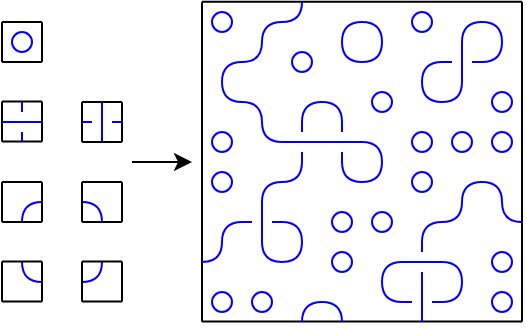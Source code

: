 <mxfile version="24.4.13" type="device">
  <diagram name="Page-1" id="PrH5mhFS8wrjBoCyh01Q">
    <mxGraphModel dx="393" dy="229" grid="1" gridSize="5" guides="1" tooltips="1" connect="1" arrows="1" fold="1" page="1" pageScale="1" pageWidth="850" pageHeight="1100" math="0" shadow="0">
      <root>
        <mxCell id="0" />
        <mxCell id="1" parent="0" />
        <mxCell id="I7vyF0tozr1cAi5WqUJ5-2" value="" style="endArrow=none;html=1;rounded=0;" edge="1" parent="1">
          <mxGeometry width="50" height="50" relative="1" as="geometry">
            <mxPoint x="320" y="330" as="sourcePoint" />
            <mxPoint x="340" y="330" as="targetPoint" />
          </mxGeometry>
        </mxCell>
        <mxCell id="I7vyF0tozr1cAi5WqUJ5-3" value="" style="endArrow=none;html=1;rounded=0;" edge="1" parent="1">
          <mxGeometry width="50" height="50" relative="1" as="geometry">
            <mxPoint x="320" y="350" as="sourcePoint" />
            <mxPoint x="340" y="350" as="targetPoint" />
          </mxGeometry>
        </mxCell>
        <mxCell id="I7vyF0tozr1cAi5WqUJ5-4" value="" style="endArrow=none;html=1;rounded=0;" edge="1" parent="1">
          <mxGeometry width="50" height="50" relative="1" as="geometry">
            <mxPoint x="320" y="330" as="sourcePoint" />
            <mxPoint x="320" y="350" as="targetPoint" />
          </mxGeometry>
        </mxCell>
        <mxCell id="I7vyF0tozr1cAi5WqUJ5-5" value="" style="endArrow=none;html=1;rounded=0;" edge="1" parent="1">
          <mxGeometry width="50" height="50" relative="1" as="geometry">
            <mxPoint x="340" y="330" as="sourcePoint" />
            <mxPoint x="340" y="350" as="targetPoint" />
          </mxGeometry>
        </mxCell>
        <mxCell id="I7vyF0tozr1cAi5WqUJ5-15" value="" style="endArrow=none;html=1;rounded=0;edgeStyle=orthogonalEdgeStyle;strokeColor=#0000FF;endFill=0;curved=1;" edge="1" parent="1">
          <mxGeometry width="50" height="50" relative="1" as="geometry">
            <mxPoint x="340" y="459.99" as="sourcePoint" />
            <mxPoint x="330" y="449.99" as="targetPoint" />
          </mxGeometry>
        </mxCell>
        <mxCell id="I7vyF0tozr1cAi5WqUJ5-17" value="" style="endArrow=none;html=1;rounded=0;edgeStyle=orthogonalEdgeStyle;strokeColor=#0000FF;endFill=0;curved=1;" edge="1" parent="1">
          <mxGeometry width="50" height="50" relative="1" as="geometry">
            <mxPoint x="340" y="420" as="sourcePoint" />
            <mxPoint x="330" y="430" as="targetPoint" />
          </mxGeometry>
        </mxCell>
        <mxCell id="I7vyF0tozr1cAi5WqUJ5-18" value="" style="endArrow=none;html=1;rounded=0;edgeStyle=orthogonalEdgeStyle;strokeColor=#0000FF;endFill=0;curved=1;" edge="1" parent="1">
          <mxGeometry width="50" height="50" relative="1" as="geometry">
            <mxPoint x="360" y="459.99" as="sourcePoint" />
            <mxPoint x="370" y="449.99" as="targetPoint" />
          </mxGeometry>
        </mxCell>
        <mxCell id="I7vyF0tozr1cAi5WqUJ5-19" value="" style="endArrow=none;html=1;rounded=0;edgeStyle=orthogonalEdgeStyle;strokeColor=#0000FF;endFill=0;curved=1;" edge="1" parent="1">
          <mxGeometry width="50" height="50" relative="1" as="geometry">
            <mxPoint x="360" y="420" as="sourcePoint" />
            <mxPoint x="370" y="430" as="targetPoint" />
          </mxGeometry>
        </mxCell>
        <mxCell id="I7vyF0tozr1cAi5WqUJ5-178" value="" style="endArrow=none;html=1;rounded=0;" edge="1" parent="1">
          <mxGeometry width="50" height="50" relative="1" as="geometry">
            <mxPoint x="420" y="319.87" as="sourcePoint" />
            <mxPoint x="580" y="319.87" as="targetPoint" />
          </mxGeometry>
        </mxCell>
        <mxCell id="I7vyF0tozr1cAi5WqUJ5-179" value="" style="endArrow=none;html=1;rounded=0;" edge="1" parent="1">
          <mxGeometry width="50" height="50" relative="1" as="geometry">
            <mxPoint x="420" y="319.87" as="sourcePoint" />
            <mxPoint x="420" y="479.87" as="targetPoint" />
          </mxGeometry>
        </mxCell>
        <mxCell id="I7vyF0tozr1cAi5WqUJ5-181" value="" style="endArrow=none;html=1;rounded=0;" edge="1" parent="1">
          <mxGeometry width="50" height="50" relative="1" as="geometry">
            <mxPoint x="580" y="319.87" as="sourcePoint" />
            <mxPoint x="580" y="479.87" as="targetPoint" />
          </mxGeometry>
        </mxCell>
        <mxCell id="I7vyF0tozr1cAi5WqUJ5-182" value="" style="endArrow=none;html=1;rounded=0;" edge="1" parent="1">
          <mxGeometry width="50" height="50" relative="1" as="geometry">
            <mxPoint x="420" y="479.73" as="sourcePoint" />
            <mxPoint x="580" y="479.73" as="targetPoint" />
          </mxGeometry>
        </mxCell>
        <mxCell id="I7vyF0tozr1cAi5WqUJ5-278" value="" style="endArrow=classic;html=1;rounded=0;" edge="1" parent="1">
          <mxGeometry width="50" height="50" relative="1" as="geometry">
            <mxPoint x="385" y="400" as="sourcePoint" />
            <mxPoint x="415" y="400" as="targetPoint" />
          </mxGeometry>
        </mxCell>
        <mxCell id="I7vyF0tozr1cAi5WqUJ5-279" value="" style="endArrow=none;html=1;rounded=0;" edge="1" parent="1">
          <mxGeometry width="50" height="50" relative="1" as="geometry">
            <mxPoint x="320" y="369.73" as="sourcePoint" />
            <mxPoint x="340" y="369.73" as="targetPoint" />
          </mxGeometry>
        </mxCell>
        <mxCell id="I7vyF0tozr1cAi5WqUJ5-280" value="" style="endArrow=none;html=1;rounded=0;" edge="1" parent="1">
          <mxGeometry width="50" height="50" relative="1" as="geometry">
            <mxPoint x="320" y="389.73" as="sourcePoint" />
            <mxPoint x="340" y="389.73" as="targetPoint" />
          </mxGeometry>
        </mxCell>
        <mxCell id="I7vyF0tozr1cAi5WqUJ5-281" value="" style="endArrow=none;html=1;rounded=0;" edge="1" parent="1">
          <mxGeometry width="50" height="50" relative="1" as="geometry">
            <mxPoint x="320" y="369.73" as="sourcePoint" />
            <mxPoint x="320" y="389.73" as="targetPoint" />
          </mxGeometry>
        </mxCell>
        <mxCell id="I7vyF0tozr1cAi5WqUJ5-282" value="" style="endArrow=none;html=1;rounded=0;" edge="1" parent="1">
          <mxGeometry width="50" height="50" relative="1" as="geometry">
            <mxPoint x="340" y="369.73" as="sourcePoint" />
            <mxPoint x="340" y="389.73" as="targetPoint" />
          </mxGeometry>
        </mxCell>
        <mxCell id="I7vyF0tozr1cAi5WqUJ5-283" value="" style="endArrow=none;html=1;rounded=0;" edge="1" parent="1">
          <mxGeometry width="50" height="50" relative="1" as="geometry">
            <mxPoint x="360" y="370" as="sourcePoint" />
            <mxPoint x="380" y="370" as="targetPoint" />
          </mxGeometry>
        </mxCell>
        <mxCell id="I7vyF0tozr1cAi5WqUJ5-284" value="" style="endArrow=none;html=1;rounded=0;" edge="1" parent="1">
          <mxGeometry width="50" height="50" relative="1" as="geometry">
            <mxPoint x="360" y="390" as="sourcePoint" />
            <mxPoint x="380" y="390" as="targetPoint" />
          </mxGeometry>
        </mxCell>
        <mxCell id="I7vyF0tozr1cAi5WqUJ5-285" value="" style="endArrow=none;html=1;rounded=0;" edge="1" parent="1">
          <mxGeometry width="50" height="50" relative="1" as="geometry">
            <mxPoint x="360" y="370" as="sourcePoint" />
            <mxPoint x="360" y="390" as="targetPoint" />
          </mxGeometry>
        </mxCell>
        <mxCell id="I7vyF0tozr1cAi5WqUJ5-286" value="" style="endArrow=none;html=1;rounded=0;" edge="1" parent="1">
          <mxGeometry width="50" height="50" relative="1" as="geometry">
            <mxPoint x="380" y="370" as="sourcePoint" />
            <mxPoint x="380" y="390" as="targetPoint" />
          </mxGeometry>
        </mxCell>
        <mxCell id="I7vyF0tozr1cAi5WqUJ5-287" value="" style="endArrow=none;html=1;rounded=0;" edge="1" parent="1">
          <mxGeometry width="50" height="50" relative="1" as="geometry">
            <mxPoint x="320" y="410" as="sourcePoint" />
            <mxPoint x="340" y="410" as="targetPoint" />
          </mxGeometry>
        </mxCell>
        <mxCell id="I7vyF0tozr1cAi5WqUJ5-288" value="" style="endArrow=none;html=1;rounded=0;" edge="1" parent="1">
          <mxGeometry width="50" height="50" relative="1" as="geometry">
            <mxPoint x="320" y="430" as="sourcePoint" />
            <mxPoint x="340" y="430" as="targetPoint" />
          </mxGeometry>
        </mxCell>
        <mxCell id="I7vyF0tozr1cAi5WqUJ5-289" value="" style="endArrow=none;html=1;rounded=0;" edge="1" parent="1">
          <mxGeometry width="50" height="50" relative="1" as="geometry">
            <mxPoint x="320" y="410" as="sourcePoint" />
            <mxPoint x="320" y="430" as="targetPoint" />
          </mxGeometry>
        </mxCell>
        <mxCell id="I7vyF0tozr1cAi5WqUJ5-290" value="" style="endArrow=none;html=1;rounded=0;" edge="1" parent="1">
          <mxGeometry width="50" height="50" relative="1" as="geometry">
            <mxPoint x="340" y="410" as="sourcePoint" />
            <mxPoint x="340" y="430" as="targetPoint" />
          </mxGeometry>
        </mxCell>
        <mxCell id="I7vyF0tozr1cAi5WqUJ5-291" value="" style="endArrow=none;html=1;rounded=0;" edge="1" parent="1">
          <mxGeometry width="50" height="50" relative="1" as="geometry">
            <mxPoint x="360" y="410" as="sourcePoint" />
            <mxPoint x="380" y="410" as="targetPoint" />
          </mxGeometry>
        </mxCell>
        <mxCell id="I7vyF0tozr1cAi5WqUJ5-292" value="" style="endArrow=none;html=1;rounded=0;" edge="1" parent="1">
          <mxGeometry width="50" height="50" relative="1" as="geometry">
            <mxPoint x="360" y="430" as="sourcePoint" />
            <mxPoint x="380" y="430" as="targetPoint" />
          </mxGeometry>
        </mxCell>
        <mxCell id="I7vyF0tozr1cAi5WqUJ5-293" value="" style="endArrow=none;html=1;rounded=0;" edge="1" parent="1">
          <mxGeometry width="50" height="50" relative="1" as="geometry">
            <mxPoint x="360" y="410" as="sourcePoint" />
            <mxPoint x="360" y="430" as="targetPoint" />
          </mxGeometry>
        </mxCell>
        <mxCell id="I7vyF0tozr1cAi5WqUJ5-294" value="" style="endArrow=none;html=1;rounded=0;" edge="1" parent="1">
          <mxGeometry width="50" height="50" relative="1" as="geometry">
            <mxPoint x="380" y="410" as="sourcePoint" />
            <mxPoint x="380" y="430" as="targetPoint" />
          </mxGeometry>
        </mxCell>
        <mxCell id="I7vyF0tozr1cAi5WqUJ5-295" value="" style="endArrow=none;html=1;rounded=0;" edge="1" parent="1">
          <mxGeometry width="50" height="50" relative="1" as="geometry">
            <mxPoint x="320" y="449.73" as="sourcePoint" />
            <mxPoint x="340" y="449.73" as="targetPoint" />
          </mxGeometry>
        </mxCell>
        <mxCell id="I7vyF0tozr1cAi5WqUJ5-296" value="" style="endArrow=none;html=1;rounded=0;" edge="1" parent="1">
          <mxGeometry width="50" height="50" relative="1" as="geometry">
            <mxPoint x="320" y="469.73" as="sourcePoint" />
            <mxPoint x="340" y="469.73" as="targetPoint" />
          </mxGeometry>
        </mxCell>
        <mxCell id="I7vyF0tozr1cAi5WqUJ5-297" value="" style="endArrow=none;html=1;rounded=0;" edge="1" parent="1">
          <mxGeometry width="50" height="50" relative="1" as="geometry">
            <mxPoint x="320" y="449.73" as="sourcePoint" />
            <mxPoint x="320" y="469.73" as="targetPoint" />
          </mxGeometry>
        </mxCell>
        <mxCell id="I7vyF0tozr1cAi5WqUJ5-298" value="" style="endArrow=none;html=1;rounded=0;" edge="1" parent="1">
          <mxGeometry width="50" height="50" relative="1" as="geometry">
            <mxPoint x="340" y="449.73" as="sourcePoint" />
            <mxPoint x="340" y="469.73" as="targetPoint" />
          </mxGeometry>
        </mxCell>
        <mxCell id="I7vyF0tozr1cAi5WqUJ5-299" value="" style="endArrow=none;html=1;rounded=0;" edge="1" parent="1">
          <mxGeometry width="50" height="50" relative="1" as="geometry">
            <mxPoint x="360" y="449.73" as="sourcePoint" />
            <mxPoint x="380" y="449.73" as="targetPoint" />
          </mxGeometry>
        </mxCell>
        <mxCell id="I7vyF0tozr1cAi5WqUJ5-300" value="" style="endArrow=none;html=1;rounded=0;" edge="1" parent="1">
          <mxGeometry width="50" height="50" relative="1" as="geometry">
            <mxPoint x="360" y="469.73" as="sourcePoint" />
            <mxPoint x="380" y="469.73" as="targetPoint" />
          </mxGeometry>
        </mxCell>
        <mxCell id="I7vyF0tozr1cAi5WqUJ5-301" value="" style="endArrow=none;html=1;rounded=0;" edge="1" parent="1">
          <mxGeometry width="50" height="50" relative="1" as="geometry">
            <mxPoint x="360" y="449.73" as="sourcePoint" />
            <mxPoint x="360" y="469.73" as="targetPoint" />
          </mxGeometry>
        </mxCell>
        <mxCell id="I7vyF0tozr1cAi5WqUJ5-302" value="" style="endArrow=none;html=1;rounded=0;" edge="1" parent="1">
          <mxGeometry width="50" height="50" relative="1" as="geometry">
            <mxPoint x="380" y="449.73" as="sourcePoint" />
            <mxPoint x="380" y="469.73" as="targetPoint" />
          </mxGeometry>
        </mxCell>
        <mxCell id="I7vyF0tozr1cAi5WqUJ5-303" value="" style="group" vertex="1" connectable="0" parent="1">
          <mxGeometry x="320" y="370" width="20" height="20" as="geometry" />
        </mxCell>
        <mxCell id="I7vyF0tozr1cAi5WqUJ5-304" value="" style="endArrow=none;html=1;rounded=0;strokeColor=#0000FF;" edge="1" parent="I7vyF0tozr1cAi5WqUJ5-303">
          <mxGeometry width="50" height="50" relative="1" as="geometry">
            <mxPoint y="10" as="sourcePoint" />
            <mxPoint x="20" y="10" as="targetPoint" />
          </mxGeometry>
        </mxCell>
        <mxCell id="I7vyF0tozr1cAi5WqUJ5-305" value="" style="endArrow=none;html=1;rounded=0;strokeColor=#0000FF;" edge="1" parent="I7vyF0tozr1cAi5WqUJ5-303">
          <mxGeometry width="50" height="50" relative="1" as="geometry">
            <mxPoint x="10" as="sourcePoint" />
            <mxPoint x="10" y="5" as="targetPoint" />
          </mxGeometry>
        </mxCell>
        <mxCell id="I7vyF0tozr1cAi5WqUJ5-306" value="" style="endArrow=none;html=1;rounded=0;strokeColor=#0000FF;" edge="1" parent="I7vyF0tozr1cAi5WqUJ5-303">
          <mxGeometry width="50" height="50" relative="1" as="geometry">
            <mxPoint x="10" y="15" as="sourcePoint" />
            <mxPoint x="10" y="20" as="targetPoint" />
          </mxGeometry>
        </mxCell>
        <mxCell id="I7vyF0tozr1cAi5WqUJ5-319" value="" style="group" vertex="1" connectable="0" parent="1">
          <mxGeometry x="460" y="380" width="20" height="20" as="geometry" />
        </mxCell>
        <mxCell id="I7vyF0tozr1cAi5WqUJ5-320" value="" style="endArrow=none;html=1;rounded=0;strokeColor=#0000FF;" edge="1" parent="I7vyF0tozr1cAi5WqUJ5-319">
          <mxGeometry width="50" height="50" relative="1" as="geometry">
            <mxPoint y="10" as="sourcePoint" />
            <mxPoint x="20" y="10" as="targetPoint" />
          </mxGeometry>
        </mxCell>
        <mxCell id="I7vyF0tozr1cAi5WqUJ5-321" value="" style="endArrow=none;html=1;rounded=0;strokeColor=#0000FF;" edge="1" parent="I7vyF0tozr1cAi5WqUJ5-319">
          <mxGeometry width="50" height="50" relative="1" as="geometry">
            <mxPoint x="10" as="sourcePoint" />
            <mxPoint x="10" y="5" as="targetPoint" />
          </mxGeometry>
        </mxCell>
        <mxCell id="I7vyF0tozr1cAi5WqUJ5-322" value="" style="endArrow=none;html=1;rounded=0;strokeColor=#0000FF;" edge="1" parent="I7vyF0tozr1cAi5WqUJ5-319">
          <mxGeometry width="50" height="50" relative="1" as="geometry">
            <mxPoint x="10" y="15" as="sourcePoint" />
            <mxPoint x="10" y="20" as="targetPoint" />
          </mxGeometry>
        </mxCell>
        <mxCell id="I7vyF0tozr1cAi5WqUJ5-323" value="" style="group" vertex="1" connectable="0" parent="1">
          <mxGeometry x="520" y="440" width="20" height="20" as="geometry" />
        </mxCell>
        <mxCell id="I7vyF0tozr1cAi5WqUJ5-324" value="" style="endArrow=none;html=1;rounded=0;strokeColor=#0000FF;" edge="1" parent="I7vyF0tozr1cAi5WqUJ5-323">
          <mxGeometry width="50" height="50" relative="1" as="geometry">
            <mxPoint y="10" as="sourcePoint" />
            <mxPoint x="20" y="10" as="targetPoint" />
          </mxGeometry>
        </mxCell>
        <mxCell id="I7vyF0tozr1cAi5WqUJ5-325" value="" style="endArrow=none;html=1;rounded=0;strokeColor=#0000FF;" edge="1" parent="I7vyF0tozr1cAi5WqUJ5-323">
          <mxGeometry width="50" height="50" relative="1" as="geometry">
            <mxPoint x="10" as="sourcePoint" />
            <mxPoint x="10" y="5" as="targetPoint" />
          </mxGeometry>
        </mxCell>
        <mxCell id="I7vyF0tozr1cAi5WqUJ5-326" value="" style="endArrow=none;html=1;rounded=0;strokeColor=#0000FF;" edge="1" parent="I7vyF0tozr1cAi5WqUJ5-323">
          <mxGeometry width="50" height="50" relative="1" as="geometry">
            <mxPoint x="10" y="15" as="sourcePoint" />
            <mxPoint x="10" y="20" as="targetPoint" />
          </mxGeometry>
        </mxCell>
        <mxCell id="I7vyF0tozr1cAi5WqUJ5-327" value="" style="group" vertex="1" connectable="0" parent="1">
          <mxGeometry x="480" y="380" width="20" height="20" as="geometry" />
        </mxCell>
        <mxCell id="I7vyF0tozr1cAi5WqUJ5-328" value="" style="endArrow=none;html=1;rounded=0;strokeColor=#0000FF;" edge="1" parent="I7vyF0tozr1cAi5WqUJ5-327">
          <mxGeometry width="50" height="50" relative="1" as="geometry">
            <mxPoint y="10" as="sourcePoint" />
            <mxPoint x="20" y="10" as="targetPoint" />
          </mxGeometry>
        </mxCell>
        <mxCell id="I7vyF0tozr1cAi5WqUJ5-329" value="" style="endArrow=none;html=1;rounded=0;strokeColor=#0000FF;" edge="1" parent="I7vyF0tozr1cAi5WqUJ5-327">
          <mxGeometry width="50" height="50" relative="1" as="geometry">
            <mxPoint x="10" as="sourcePoint" />
            <mxPoint x="10" y="5" as="targetPoint" />
          </mxGeometry>
        </mxCell>
        <mxCell id="I7vyF0tozr1cAi5WqUJ5-330" value="" style="endArrow=none;html=1;rounded=0;strokeColor=#0000FF;" edge="1" parent="I7vyF0tozr1cAi5WqUJ5-327">
          <mxGeometry width="50" height="50" relative="1" as="geometry">
            <mxPoint x="10" y="15" as="sourcePoint" />
            <mxPoint x="10" y="20" as="targetPoint" />
          </mxGeometry>
        </mxCell>
        <mxCell id="I7vyF0tozr1cAi5WqUJ5-331" value="" style="group;rotation=90;" vertex="1" connectable="0" parent="1">
          <mxGeometry x="440" y="420" width="20" height="20" as="geometry" />
        </mxCell>
        <mxCell id="I7vyF0tozr1cAi5WqUJ5-332" value="" style="endArrow=none;html=1;rounded=0;strokeColor=#0000FF;" edge="1" parent="I7vyF0tozr1cAi5WqUJ5-331">
          <mxGeometry width="50" height="50" relative="1" as="geometry">
            <mxPoint x="10" as="sourcePoint" />
            <mxPoint x="10" y="20" as="targetPoint" />
          </mxGeometry>
        </mxCell>
        <mxCell id="I7vyF0tozr1cAi5WqUJ5-333" value="" style="endArrow=none;html=1;rounded=0;strokeColor=#0000FF;" edge="1" parent="I7vyF0tozr1cAi5WqUJ5-331">
          <mxGeometry width="50" height="50" relative="1" as="geometry">
            <mxPoint x="20" y="10" as="sourcePoint" />
            <mxPoint x="15" y="10" as="targetPoint" />
          </mxGeometry>
        </mxCell>
        <mxCell id="I7vyF0tozr1cAi5WqUJ5-334" value="" style="endArrow=none;html=1;rounded=0;strokeColor=#0000FF;" edge="1" parent="I7vyF0tozr1cAi5WqUJ5-331">
          <mxGeometry width="50" height="50" relative="1" as="geometry">
            <mxPoint x="5" y="10" as="sourcePoint" />
            <mxPoint y="10" as="targetPoint" />
          </mxGeometry>
        </mxCell>
        <mxCell id="I7vyF0tozr1cAi5WqUJ5-335" value="" style="group;rotation=90;" vertex="1" connectable="0" parent="1">
          <mxGeometry x="540" y="340" width="20" height="20" as="geometry" />
        </mxCell>
        <mxCell id="I7vyF0tozr1cAi5WqUJ5-336" value="" style="endArrow=none;html=1;rounded=0;strokeColor=#0000FF;" edge="1" parent="I7vyF0tozr1cAi5WqUJ5-335">
          <mxGeometry width="50" height="50" relative="1" as="geometry">
            <mxPoint x="10" as="sourcePoint" />
            <mxPoint x="10" y="20" as="targetPoint" />
          </mxGeometry>
        </mxCell>
        <mxCell id="I7vyF0tozr1cAi5WqUJ5-337" value="" style="endArrow=none;html=1;rounded=0;strokeColor=#0000FF;" edge="1" parent="I7vyF0tozr1cAi5WqUJ5-335">
          <mxGeometry width="50" height="50" relative="1" as="geometry">
            <mxPoint x="20" y="10" as="sourcePoint" />
            <mxPoint x="15" y="10" as="targetPoint" />
          </mxGeometry>
        </mxCell>
        <mxCell id="I7vyF0tozr1cAi5WqUJ5-338" value="" style="endArrow=none;html=1;rounded=0;strokeColor=#0000FF;" edge="1" parent="I7vyF0tozr1cAi5WqUJ5-335">
          <mxGeometry width="50" height="50" relative="1" as="geometry">
            <mxPoint x="5" y="10" as="sourcePoint" />
            <mxPoint y="10" as="targetPoint" />
          </mxGeometry>
        </mxCell>
        <mxCell id="I7vyF0tozr1cAi5WqUJ5-339" value="" style="endArrow=none;html=1;rounded=0;edgeStyle=orthogonalEdgeStyle;strokeColor=#0000FF;endFill=0;curved=1;" edge="1" parent="1">
          <mxGeometry width="50" height="50" relative="1" as="geometry">
            <mxPoint x="560" y="330" as="sourcePoint" />
            <mxPoint x="570" y="340" as="targetPoint" />
          </mxGeometry>
        </mxCell>
        <mxCell id="I7vyF0tozr1cAi5WqUJ5-341" value="" style="endArrow=none;html=1;rounded=0;edgeStyle=orthogonalEdgeStyle;strokeColor=#0000FF;endFill=0;curved=1;" edge="1" parent="1">
          <mxGeometry width="50" height="50" relative="1" as="geometry">
            <mxPoint x="560" y="330" as="sourcePoint" />
            <mxPoint x="550" y="340" as="targetPoint" />
          </mxGeometry>
        </mxCell>
        <mxCell id="I7vyF0tozr1cAi5WqUJ5-342" value="" style="endArrow=none;html=1;rounded=0;edgeStyle=orthogonalEdgeStyle;strokeColor=#0000FF;endFill=0;curved=1;" edge="1" parent="1">
          <mxGeometry width="50" height="50" relative="1" as="geometry">
            <mxPoint x="560" y="350" as="sourcePoint" />
            <mxPoint x="570" y="340" as="targetPoint" />
          </mxGeometry>
        </mxCell>
        <mxCell id="I7vyF0tozr1cAi5WqUJ5-343" value="" style="endArrow=none;html=1;rounded=0;edgeStyle=orthogonalEdgeStyle;strokeColor=#0000FF;endFill=0;curved=1;" edge="1" parent="1">
          <mxGeometry width="50" height="50" relative="1" as="geometry">
            <mxPoint x="460" y="410" as="sourcePoint" />
            <mxPoint x="470" y="400" as="targetPoint" />
          </mxGeometry>
        </mxCell>
        <mxCell id="I7vyF0tozr1cAi5WqUJ5-344" value="" style="endArrow=none;html=1;rounded=0;edgeStyle=orthogonalEdgeStyle;strokeColor=#0000FF;endFill=0;curved=1;" edge="1" parent="1">
          <mxGeometry width="50" height="50" relative="1" as="geometry">
            <mxPoint x="460" y="410" as="sourcePoint" />
            <mxPoint x="450" y="420" as="targetPoint" />
          </mxGeometry>
        </mxCell>
        <mxCell id="I7vyF0tozr1cAi5WqUJ5-345" value="" style="endArrow=none;html=1;rounded=0;edgeStyle=orthogonalEdgeStyle;strokeColor=#0000FF;endFill=0;curved=1;" edge="1" parent="1">
          <mxGeometry width="50" height="50" relative="1" as="geometry">
            <mxPoint x="440" y="430" as="sourcePoint" />
            <mxPoint x="430" y="440" as="targetPoint" />
          </mxGeometry>
        </mxCell>
        <mxCell id="I7vyF0tozr1cAi5WqUJ5-346" value="" style="endArrow=none;html=1;rounded=0;edgeStyle=orthogonalEdgeStyle;strokeColor=#0000FF;endFill=0;curved=1;" edge="1" parent="1">
          <mxGeometry width="50" height="50" relative="1" as="geometry">
            <mxPoint x="420" y="450" as="sourcePoint" />
            <mxPoint x="430" y="440" as="targetPoint" />
          </mxGeometry>
        </mxCell>
        <mxCell id="I7vyF0tozr1cAi5WqUJ5-347" value="" style="endArrow=none;html=1;rounded=0;edgeStyle=orthogonalEdgeStyle;strokeColor=#0000FF;endFill=0;curved=1;" edge="1" parent="1">
          <mxGeometry width="50" height="50" relative="1" as="geometry">
            <mxPoint x="460" y="450" as="sourcePoint" />
            <mxPoint x="450" y="440" as="targetPoint" />
          </mxGeometry>
        </mxCell>
        <mxCell id="I7vyF0tozr1cAi5WqUJ5-351" value="" style="endArrow=none;html=1;rounded=0;edgeStyle=orthogonalEdgeStyle;strokeColor=#0000FF;endFill=0;curved=1;" edge="1" parent="1">
          <mxGeometry width="50" height="50" relative="1" as="geometry">
            <mxPoint x="480" y="470" as="sourcePoint" />
            <mxPoint x="490" y="480" as="targetPoint" />
          </mxGeometry>
        </mxCell>
        <mxCell id="I7vyF0tozr1cAi5WqUJ5-352" value="" style="endArrow=none;html=1;rounded=0;edgeStyle=orthogonalEdgeStyle;strokeColor=#0000FF;endFill=0;curved=1;" edge="1" parent="1">
          <mxGeometry width="50" height="50" relative="1" as="geometry">
            <mxPoint x="460" y="430" as="sourcePoint" />
            <mxPoint x="470" y="440" as="targetPoint" />
          </mxGeometry>
        </mxCell>
        <mxCell id="I7vyF0tozr1cAi5WqUJ5-353" value="" style="endArrow=none;html=1;rounded=0;edgeStyle=orthogonalEdgeStyle;strokeColor=#0000FF;endFill=0;curved=1;" edge="1" parent="1">
          <mxGeometry width="50" height="50" relative="1" as="geometry">
            <mxPoint x="460" y="450" as="sourcePoint" />
            <mxPoint x="470" y="440" as="targetPoint" />
          </mxGeometry>
        </mxCell>
        <mxCell id="I7vyF0tozr1cAi5WqUJ5-354" value="" style="endArrow=none;html=1;rounded=0;edgeStyle=orthogonalEdgeStyle;strokeColor=#0000FF;endFill=0;curved=1;" edge="1" parent="1">
          <mxGeometry width="50" height="50" relative="1" as="geometry">
            <mxPoint x="480" y="470" as="sourcePoint" />
            <mxPoint x="470" y="480" as="targetPoint" />
          </mxGeometry>
        </mxCell>
        <mxCell id="I7vyF0tozr1cAi5WqUJ5-355" value="" style="group;rotation=90;" vertex="1" connectable="0" parent="1">
          <mxGeometry x="520" y="460" width="20" height="20" as="geometry" />
        </mxCell>
        <mxCell id="I7vyF0tozr1cAi5WqUJ5-356" value="" style="endArrow=none;html=1;rounded=0;strokeColor=#0000FF;" edge="1" parent="I7vyF0tozr1cAi5WqUJ5-355">
          <mxGeometry width="50" height="50" relative="1" as="geometry">
            <mxPoint x="10" as="sourcePoint" />
            <mxPoint x="10" y="20" as="targetPoint" />
          </mxGeometry>
        </mxCell>
        <mxCell id="I7vyF0tozr1cAi5WqUJ5-357" value="" style="endArrow=none;html=1;rounded=0;strokeColor=#0000FF;" edge="1" parent="I7vyF0tozr1cAi5WqUJ5-355">
          <mxGeometry width="50" height="50" relative="1" as="geometry">
            <mxPoint x="20" y="10" as="sourcePoint" />
            <mxPoint x="15" y="10" as="targetPoint" />
          </mxGeometry>
        </mxCell>
        <mxCell id="I7vyF0tozr1cAi5WqUJ5-358" value="" style="endArrow=none;html=1;rounded=0;strokeColor=#0000FF;" edge="1" parent="I7vyF0tozr1cAi5WqUJ5-355">
          <mxGeometry width="50" height="50" relative="1" as="geometry">
            <mxPoint x="5" y="10" as="sourcePoint" />
            <mxPoint y="10" as="targetPoint" />
          </mxGeometry>
        </mxCell>
        <mxCell id="I7vyF0tozr1cAi5WqUJ5-359" value="" style="endArrow=none;html=1;rounded=0;edgeStyle=orthogonalEdgeStyle;strokeColor=#0000FF;endFill=0;curved=1;" edge="1" parent="1">
          <mxGeometry width="50" height="50" relative="1" as="geometry">
            <mxPoint x="520" y="470" as="sourcePoint" />
            <mxPoint x="510" y="460" as="targetPoint" />
          </mxGeometry>
        </mxCell>
        <mxCell id="I7vyF0tozr1cAi5WqUJ5-360" value="" style="endArrow=none;html=1;rounded=0;edgeStyle=orthogonalEdgeStyle;strokeColor=#0000FF;endFill=0;curved=1;" edge="1" parent="1">
          <mxGeometry width="50" height="50" relative="1" as="geometry">
            <mxPoint x="520" y="450" as="sourcePoint" />
            <mxPoint x="510" y="460" as="targetPoint" />
          </mxGeometry>
        </mxCell>
        <mxCell id="I7vyF0tozr1cAi5WqUJ5-361" value="" style="endArrow=none;html=1;rounded=0;edgeStyle=orthogonalEdgeStyle;strokeColor=#0000FF;endFill=0;curved=1;" edge="1" parent="1">
          <mxGeometry width="50" height="50" relative="1" as="geometry">
            <mxPoint x="540" y="450" as="sourcePoint" />
            <mxPoint x="550" y="460" as="targetPoint" />
          </mxGeometry>
        </mxCell>
        <mxCell id="I7vyF0tozr1cAi5WqUJ5-363" value="" style="endArrow=none;html=1;rounded=0;edgeStyle=orthogonalEdgeStyle;strokeColor=#0000FF;endFill=0;curved=1;" edge="1" parent="1">
          <mxGeometry width="50" height="50" relative="1" as="geometry">
            <mxPoint x="540" y="470" as="sourcePoint" />
            <mxPoint x="550" y="460" as="targetPoint" />
          </mxGeometry>
        </mxCell>
        <mxCell id="I7vyF0tozr1cAi5WqUJ5-364" value="" style="endArrow=none;html=1;rounded=0;edgeStyle=orthogonalEdgeStyle;strokeColor=#0000FF;endFill=0;curved=1;" edge="1" parent="1">
          <mxGeometry width="50" height="50" relative="1" as="geometry">
            <mxPoint x="540" y="430" as="sourcePoint" />
            <mxPoint x="530" y="440" as="targetPoint" />
          </mxGeometry>
        </mxCell>
        <mxCell id="I7vyF0tozr1cAi5WqUJ5-365" value="" style="endArrow=none;html=1;rounded=0;edgeStyle=orthogonalEdgeStyle;strokeColor=#0000FF;endFill=0;curved=1;" edge="1" parent="1">
          <mxGeometry width="50" height="50" relative="1" as="geometry">
            <mxPoint x="540" y="430" as="sourcePoint" />
            <mxPoint x="550" y="420" as="targetPoint" />
          </mxGeometry>
        </mxCell>
        <mxCell id="I7vyF0tozr1cAi5WqUJ5-367" value="" style="endArrow=none;html=1;rounded=0;edgeStyle=orthogonalEdgeStyle;strokeColor=#0000FF;endFill=0;curved=1;" edge="1" parent="1">
          <mxGeometry width="50" height="50" relative="1" as="geometry">
            <mxPoint x="560" y="409.99" as="sourcePoint" />
            <mxPoint x="550" y="419.99" as="targetPoint" />
          </mxGeometry>
        </mxCell>
        <mxCell id="I7vyF0tozr1cAi5WqUJ5-369" value="" style="endArrow=none;html=1;rounded=0;edgeStyle=orthogonalEdgeStyle;strokeColor=#0000FF;endFill=0;curved=1;" edge="1" parent="1">
          <mxGeometry width="50" height="50" relative="1" as="geometry">
            <mxPoint x="560" y="410" as="sourcePoint" />
            <mxPoint x="570" y="420" as="targetPoint" />
          </mxGeometry>
        </mxCell>
        <mxCell id="I7vyF0tozr1cAi5WqUJ5-370" value="" style="endArrow=none;html=1;rounded=0;edgeStyle=orthogonalEdgeStyle;strokeColor=#0000FF;endFill=0;curved=1;" edge="1" parent="1">
          <mxGeometry width="50" height="50" relative="1" as="geometry">
            <mxPoint x="580" y="430" as="sourcePoint" />
            <mxPoint x="570" y="420" as="targetPoint" />
          </mxGeometry>
        </mxCell>
        <mxCell id="I7vyF0tozr1cAi5WqUJ5-371" value="" style="endArrow=none;html=1;rounded=0;edgeStyle=orthogonalEdgeStyle;strokeColor=#0000FF;endFill=0;curved=1;" edge="1" parent="1">
          <mxGeometry width="50" height="50" relative="1" as="geometry">
            <mxPoint x="500" y="390" as="sourcePoint" />
            <mxPoint x="510" y="400" as="targetPoint" />
          </mxGeometry>
        </mxCell>
        <mxCell id="I7vyF0tozr1cAi5WqUJ5-374" value="" style="endArrow=none;html=1;rounded=0;edgeStyle=orthogonalEdgeStyle;strokeColor=#0000FF;endFill=0;curved=1;" edge="1" parent="1">
          <mxGeometry width="50" height="50" relative="1" as="geometry">
            <mxPoint x="500" y="410" as="sourcePoint" />
            <mxPoint x="490" y="400" as="targetPoint" />
          </mxGeometry>
        </mxCell>
        <mxCell id="I7vyF0tozr1cAi5WqUJ5-375" value="" style="endArrow=none;html=1;rounded=0;edgeStyle=orthogonalEdgeStyle;strokeColor=#0000FF;endFill=0;curved=1;" edge="1" parent="1">
          <mxGeometry width="50" height="50" relative="1" as="geometry">
            <mxPoint x="500" y="410" as="sourcePoint" />
            <mxPoint x="510" y="400" as="targetPoint" />
          </mxGeometry>
        </mxCell>
        <mxCell id="I7vyF0tozr1cAi5WqUJ5-376" value="" style="endArrow=none;html=1;rounded=0;edgeStyle=orthogonalEdgeStyle;strokeColor=#0000FF;endFill=0;curved=1;" edge="1" parent="1">
          <mxGeometry width="50" height="50" relative="1" as="geometry">
            <mxPoint x="480" y="370" as="sourcePoint" />
            <mxPoint x="490" y="380" as="targetPoint" />
          </mxGeometry>
        </mxCell>
        <mxCell id="I7vyF0tozr1cAi5WqUJ5-377" value="" style="endArrow=none;html=1;rounded=0;edgeStyle=orthogonalEdgeStyle;strokeColor=#0000FF;endFill=0;curved=1;" edge="1" parent="1">
          <mxGeometry width="50" height="50" relative="1" as="geometry">
            <mxPoint x="480" y="370" as="sourcePoint" />
            <mxPoint x="470" y="380" as="targetPoint" />
          </mxGeometry>
        </mxCell>
        <mxCell id="I7vyF0tozr1cAi5WqUJ5-378" value="" style="endArrow=none;html=1;rounded=0;edgeStyle=orthogonalEdgeStyle;strokeColor=#0000FF;endFill=0;curved=1;" edge="1" parent="1">
          <mxGeometry width="50" height="50" relative="1" as="geometry">
            <mxPoint x="460" y="390" as="sourcePoint" />
            <mxPoint x="450" y="380" as="targetPoint" />
          </mxGeometry>
        </mxCell>
        <mxCell id="I7vyF0tozr1cAi5WqUJ5-379" value="" style="endArrow=none;html=1;rounded=0;edgeStyle=orthogonalEdgeStyle;strokeColor=#0000FF;endFill=0;curved=1;" edge="1" parent="1">
          <mxGeometry width="50" height="50" relative="1" as="geometry">
            <mxPoint x="440" y="370" as="sourcePoint" />
            <mxPoint x="450" y="380" as="targetPoint" />
          </mxGeometry>
        </mxCell>
        <mxCell id="I7vyF0tozr1cAi5WqUJ5-380" value="" style="endArrow=none;html=1;rounded=0;edgeStyle=orthogonalEdgeStyle;strokeColor=#0000FF;endFill=0;curved=1;" edge="1" parent="1">
          <mxGeometry width="50" height="50" relative="1" as="geometry">
            <mxPoint x="440" y="369.98" as="sourcePoint" />
            <mxPoint x="430" y="359.98" as="targetPoint" />
          </mxGeometry>
        </mxCell>
        <mxCell id="I7vyF0tozr1cAi5WqUJ5-382" value="" style="endArrow=none;html=1;rounded=0;edgeStyle=orthogonalEdgeStyle;strokeColor=#0000FF;endFill=0;curved=1;" edge="1" parent="1">
          <mxGeometry width="50" height="50" relative="1" as="geometry">
            <mxPoint x="440" y="350" as="sourcePoint" />
            <mxPoint x="430" y="360" as="targetPoint" />
          </mxGeometry>
        </mxCell>
        <mxCell id="I7vyF0tozr1cAi5WqUJ5-383" value="" style="endArrow=none;html=1;rounded=0;edgeStyle=orthogonalEdgeStyle;strokeColor=#0000FF;endFill=0;curved=1;" edge="1" parent="1">
          <mxGeometry width="50" height="50" relative="1" as="geometry">
            <mxPoint x="440" y="350" as="sourcePoint" />
            <mxPoint x="450" y="340" as="targetPoint" />
          </mxGeometry>
        </mxCell>
        <mxCell id="I7vyF0tozr1cAi5WqUJ5-384" value="" style="endArrow=none;html=1;rounded=0;edgeStyle=orthogonalEdgeStyle;strokeColor=#0000FF;endFill=0;curved=1;" edge="1" parent="1">
          <mxGeometry width="50" height="50" relative="1" as="geometry">
            <mxPoint x="460" y="330" as="sourcePoint" />
            <mxPoint x="450" y="340" as="targetPoint" />
          </mxGeometry>
        </mxCell>
        <mxCell id="I7vyF0tozr1cAi5WqUJ5-385" value="" style="endArrow=none;html=1;rounded=0;edgeStyle=orthogonalEdgeStyle;strokeColor=#0000FF;endFill=0;curved=1;" edge="1" parent="1">
          <mxGeometry width="50" height="50" relative="1" as="geometry">
            <mxPoint x="460" y="330" as="sourcePoint" />
            <mxPoint x="470" y="320" as="targetPoint" />
          </mxGeometry>
        </mxCell>
        <mxCell id="I7vyF0tozr1cAi5WqUJ5-386" value="" style="endArrow=none;html=1;rounded=0;edgeStyle=orthogonalEdgeStyle;strokeColor=#0000FF;endFill=0;curved=1;" edge="1" parent="1">
          <mxGeometry width="50" height="50" relative="1" as="geometry">
            <mxPoint x="540" y="370" as="sourcePoint" />
            <mxPoint x="530" y="360" as="targetPoint" />
          </mxGeometry>
        </mxCell>
        <mxCell id="I7vyF0tozr1cAi5WqUJ5-387" value="" style="endArrow=none;html=1;rounded=0;edgeStyle=orthogonalEdgeStyle;strokeColor=#0000FF;endFill=0;curved=1;" edge="1" parent="1">
          <mxGeometry width="50" height="50" relative="1" as="geometry">
            <mxPoint x="540" y="350" as="sourcePoint" />
            <mxPoint x="530" y="360" as="targetPoint" />
          </mxGeometry>
        </mxCell>
        <mxCell id="I7vyF0tozr1cAi5WqUJ5-388" value="" style="endArrow=none;html=1;rounded=0;edgeStyle=orthogonalEdgeStyle;strokeColor=#0000FF;endFill=0;curved=1;" edge="1" parent="1">
          <mxGeometry width="50" height="50" relative="1" as="geometry">
            <mxPoint x="540" y="370" as="sourcePoint" />
            <mxPoint x="550" y="360" as="targetPoint" />
          </mxGeometry>
        </mxCell>
        <mxCell id="I7vyF0tozr1cAi5WqUJ5-389" value="" style="endArrow=none;html=1;rounded=0;edgeStyle=orthogonalEdgeStyle;strokeColor=#0000FF;endFill=0;curved=1;" edge="1" parent="1">
          <mxGeometry width="50" height="50" relative="1" as="geometry">
            <mxPoint x="500" y="330" as="sourcePoint" />
            <mxPoint x="510" y="340" as="targetPoint" />
          </mxGeometry>
        </mxCell>
        <mxCell id="I7vyF0tozr1cAi5WqUJ5-390" value="" style="endArrow=none;html=1;rounded=0;edgeStyle=orthogonalEdgeStyle;strokeColor=#0000FF;endFill=0;curved=1;" edge="1" parent="1">
          <mxGeometry width="50" height="50" relative="1" as="geometry">
            <mxPoint x="500" y="330" as="sourcePoint" />
            <mxPoint x="490" y="340" as="targetPoint" />
          </mxGeometry>
        </mxCell>
        <mxCell id="I7vyF0tozr1cAi5WqUJ5-391" value="" style="endArrow=none;html=1;rounded=0;edgeStyle=orthogonalEdgeStyle;strokeColor=#0000FF;endFill=0;curved=1;" edge="1" parent="1">
          <mxGeometry width="50" height="50" relative="1" as="geometry">
            <mxPoint x="500" y="350" as="sourcePoint" />
            <mxPoint x="490" y="340" as="targetPoint" />
          </mxGeometry>
        </mxCell>
        <mxCell id="I7vyF0tozr1cAi5WqUJ5-392" value="" style="endArrow=none;html=1;rounded=0;edgeStyle=orthogonalEdgeStyle;strokeColor=#0000FF;endFill=0;curved=1;" edge="1" parent="1">
          <mxGeometry width="50" height="50" relative="1" as="geometry">
            <mxPoint x="500" y="350" as="sourcePoint" />
            <mxPoint x="510" y="340" as="targetPoint" />
          </mxGeometry>
        </mxCell>
        <mxCell id="I7vyF0tozr1cAi5WqUJ5-393" value="" style="ellipse;whiteSpace=wrap;html=1;aspect=fixed;fillColor=none;strokeColor=#0000FF;container=0;" vertex="1" parent="1">
          <mxGeometry x="325" y="335" width="10" height="10" as="geometry" />
        </mxCell>
        <mxCell id="I7vyF0tozr1cAi5WqUJ5-409" value="" style="group" vertex="1" connectable="0" parent="1">
          <mxGeometry x="360" y="370" width="20" height="20" as="geometry" />
        </mxCell>
        <mxCell id="I7vyF0tozr1cAi5WqUJ5-316" value="" style="endArrow=none;html=1;rounded=0;strokeColor=#0000FF;" edge="1" parent="I7vyF0tozr1cAi5WqUJ5-409">
          <mxGeometry width="50" height="50" relative="1" as="geometry">
            <mxPoint x="10" as="sourcePoint" />
            <mxPoint x="10" y="20" as="targetPoint" />
          </mxGeometry>
        </mxCell>
        <mxCell id="I7vyF0tozr1cAi5WqUJ5-317" value="" style="endArrow=none;html=1;rounded=0;strokeColor=#0000FF;" edge="1" parent="I7vyF0tozr1cAi5WqUJ5-409">
          <mxGeometry width="50" height="50" relative="1" as="geometry">
            <mxPoint x="20" y="10" as="sourcePoint" />
            <mxPoint x="15" y="10" as="targetPoint" />
          </mxGeometry>
        </mxCell>
        <mxCell id="I7vyF0tozr1cAi5WqUJ5-318" value="" style="endArrow=none;html=1;rounded=0;strokeColor=#0000FF;" edge="1" parent="I7vyF0tozr1cAi5WqUJ5-409">
          <mxGeometry width="50" height="50" relative="1" as="geometry">
            <mxPoint x="5" y="10" as="sourcePoint" />
            <mxPoint y="10" as="targetPoint" />
          </mxGeometry>
        </mxCell>
        <mxCell id="I7vyF0tozr1cAi5WqUJ5-410" value="" style="ellipse;whiteSpace=wrap;html=1;aspect=fixed;fillColor=none;strokeColor=#0000FF;container=0;" vertex="1" parent="1">
          <mxGeometry x="425" y="325" width="10" height="10" as="geometry" />
        </mxCell>
        <mxCell id="I7vyF0tozr1cAi5WqUJ5-411" value="" style="ellipse;whiteSpace=wrap;html=1;aspect=fixed;fillColor=none;strokeColor=#0000FF;container=0;" vertex="1" parent="1">
          <mxGeometry x="425" y="385" width="10" height="10" as="geometry" />
        </mxCell>
        <mxCell id="I7vyF0tozr1cAi5WqUJ5-412" value="" style="ellipse;whiteSpace=wrap;html=1;aspect=fixed;fillColor=none;strokeColor=#0000FF;container=0;" vertex="1" parent="1">
          <mxGeometry x="425" y="405" width="10" height="10" as="geometry" />
        </mxCell>
        <mxCell id="I7vyF0tozr1cAi5WqUJ5-413" value="" style="ellipse;whiteSpace=wrap;html=1;aspect=fixed;fillColor=none;strokeColor=#0000FF;container=0;" vertex="1" parent="1">
          <mxGeometry x="425" y="465" width="10" height="10" as="geometry" />
        </mxCell>
        <mxCell id="I7vyF0tozr1cAi5WqUJ5-414" value="" style="ellipse;whiteSpace=wrap;html=1;aspect=fixed;fillColor=none;strokeColor=#0000FF;container=0;" vertex="1" parent="1">
          <mxGeometry x="445" y="465" width="10" height="10" as="geometry" />
        </mxCell>
        <mxCell id="I7vyF0tozr1cAi5WqUJ5-415" value="" style="ellipse;whiteSpace=wrap;html=1;aspect=fixed;fillColor=none;strokeColor=#0000FF;container=0;" vertex="1" parent="1">
          <mxGeometry x="485" y="445" width="10" height="10" as="geometry" />
        </mxCell>
        <mxCell id="I7vyF0tozr1cAi5WqUJ5-416" value="" style="ellipse;whiteSpace=wrap;html=1;aspect=fixed;fillColor=none;strokeColor=#0000FF;container=0;" vertex="1" parent="1">
          <mxGeometry x="485" y="425" width="10" height="10" as="geometry" />
        </mxCell>
        <mxCell id="I7vyF0tozr1cAi5WqUJ5-417" value="" style="ellipse;whiteSpace=wrap;html=1;aspect=fixed;fillColor=none;strokeColor=#0000FF;container=0;" vertex="1" parent="1">
          <mxGeometry x="505" y="425" width="10" height="10" as="geometry" />
        </mxCell>
        <mxCell id="I7vyF0tozr1cAi5WqUJ5-418" value="" style="ellipse;whiteSpace=wrap;html=1;aspect=fixed;fillColor=none;strokeColor=#0000FF;container=0;" vertex="1" parent="1">
          <mxGeometry x="565" y="465" width="10" height="10" as="geometry" />
        </mxCell>
        <mxCell id="I7vyF0tozr1cAi5WqUJ5-419" value="" style="ellipse;whiteSpace=wrap;html=1;aspect=fixed;fillColor=none;strokeColor=#0000FF;container=0;" vertex="1" parent="1">
          <mxGeometry x="565" y="445" width="10" height="10" as="geometry" />
        </mxCell>
        <mxCell id="I7vyF0tozr1cAi5WqUJ5-420" value="" style="ellipse;whiteSpace=wrap;html=1;aspect=fixed;fillColor=none;strokeColor=#0000FF;container=0;" vertex="1" parent="1">
          <mxGeometry x="525" y="405" width="10" height="10" as="geometry" />
        </mxCell>
        <mxCell id="I7vyF0tozr1cAi5WqUJ5-421" value="" style="ellipse;whiteSpace=wrap;html=1;aspect=fixed;fillColor=none;strokeColor=#0000FF;container=0;" vertex="1" parent="1">
          <mxGeometry x="525" y="385" width="10" height="10" as="geometry" />
        </mxCell>
        <mxCell id="I7vyF0tozr1cAi5WqUJ5-422" value="" style="ellipse;whiteSpace=wrap;html=1;aspect=fixed;fillColor=none;strokeColor=#0000FF;container=0;" vertex="1" parent="1">
          <mxGeometry x="545" y="385" width="10" height="10" as="geometry" />
        </mxCell>
        <mxCell id="I7vyF0tozr1cAi5WqUJ5-423" value="" style="ellipse;whiteSpace=wrap;html=1;aspect=fixed;fillColor=none;strokeColor=#0000FF;container=0;" vertex="1" parent="1">
          <mxGeometry x="565" y="365" width="10" height="10" as="geometry" />
        </mxCell>
        <mxCell id="I7vyF0tozr1cAi5WqUJ5-424" value="" style="ellipse;whiteSpace=wrap;html=1;aspect=fixed;fillColor=none;strokeColor=#0000FF;container=0;" vertex="1" parent="1">
          <mxGeometry x="565" y="385" width="10" height="10" as="geometry" />
        </mxCell>
        <mxCell id="I7vyF0tozr1cAi5WqUJ5-425" value="" style="ellipse;whiteSpace=wrap;html=1;aspect=fixed;fillColor=none;strokeColor=#0000FF;container=0;" vertex="1" parent="1">
          <mxGeometry x="525" y="325" width="10" height="10" as="geometry" />
        </mxCell>
        <mxCell id="I7vyF0tozr1cAi5WqUJ5-426" value="" style="ellipse;whiteSpace=wrap;html=1;aspect=fixed;fillColor=none;strokeColor=#0000FF;container=0;" vertex="1" parent="1">
          <mxGeometry x="465" y="345" width="10" height="10" as="geometry" />
        </mxCell>
        <mxCell id="I7vyF0tozr1cAi5WqUJ5-427" value="" style="ellipse;whiteSpace=wrap;html=1;aspect=fixed;fillColor=none;strokeColor=#0000FF;container=0;" vertex="1" parent="1">
          <mxGeometry x="505" y="365" width="10" height="10" as="geometry" />
        </mxCell>
      </root>
    </mxGraphModel>
  </diagram>
</mxfile>
